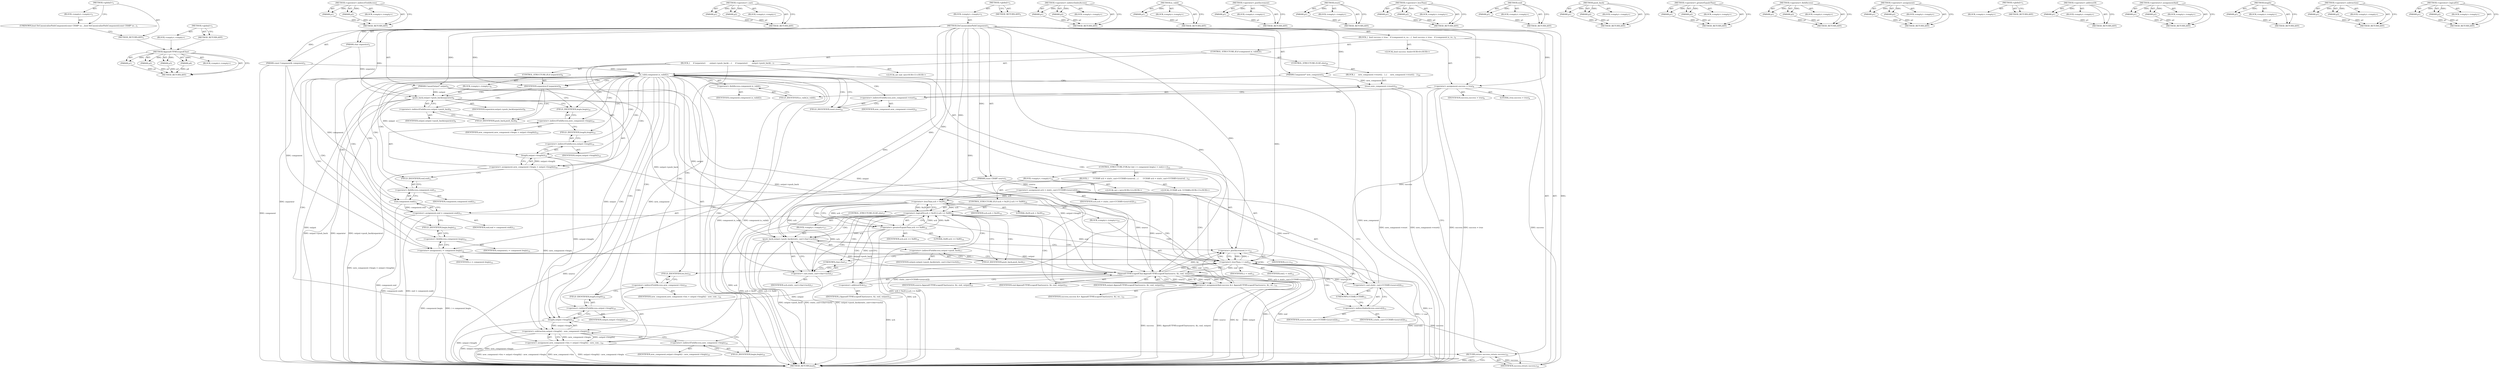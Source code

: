 digraph "&lt;global&gt;" {
vulnerable_213 [label=<(METHOD,AppendUTF8EscapedChar)>];
vulnerable_214 [label=<(PARAM,p1)>];
vulnerable_215 [label=<(PARAM,p2)>];
vulnerable_216 [label=<(PARAM,p3)>];
vulnerable_217 [label=<(PARAM,p4)>];
vulnerable_218 [label=<(BLOCK,&lt;empty&gt;,&lt;empty&gt;)>];
vulnerable_219 [label=<(METHOD_RETURN,ANY)>];
vulnerable_166 [label=<(METHOD,&lt;operator&gt;.indirectFieldAccess)>];
vulnerable_167 [label=<(PARAM,p1)>];
vulnerable_168 [label=<(PARAM,p2)>];
vulnerable_169 [label=<(BLOCK,&lt;empty&gt;,&lt;empty&gt;)>];
vulnerable_170 [label=<(METHOD_RETURN,ANY)>];
vulnerable_188 [label=<(METHOD,&lt;operator&gt;.cast)>];
vulnerable_189 [label=<(PARAM,p1)>];
vulnerable_190 [label=<(PARAM,p2)>];
vulnerable_191 [label=<(BLOCK,&lt;empty&gt;,&lt;empty&gt;)>];
vulnerable_192 [label=<(METHOD_RETURN,ANY)>];
vulnerable_6 [label=<(METHOD,&lt;global&gt;)<SUB>1</SUB>>];
vulnerable_7 [label=<(BLOCK,&lt;empty&gt;,&lt;empty&gt;)<SUB>1</SUB>>];
vulnerable_8 [label=<(METHOD,DoCanonicalizePathComponent)<SUB>1</SUB>>];
vulnerable_9 [label=<(PARAM,const CHAR* source)<SUB>1</SUB>>];
vulnerable_10 [label=<(PARAM,const Component&amp; component)<SUB>2</SUB>>];
vulnerable_11 [label=<(PARAM,char separator)<SUB>3</SUB>>];
vulnerable_12 [label=<(PARAM,CanonOutput* output)<SUB>4</SUB>>];
vulnerable_13 [label=<(PARAM,Component* new_component)<SUB>5</SUB>>];
vulnerable_14 [label=<(BLOCK,{
  bool success = true;
   if (component.is_va...,{
  bool success = true;
   if (component.is_va...)<SUB>5</SUB>>];
vulnerable_15 [label="<(LOCAL,bool success: bool)<SUB>6</SUB>>"];
vulnerable_16 [label=<(&lt;operator&gt;.assignment,success = true)<SUB>6</SUB>>];
vulnerable_17 [label=<(IDENTIFIER,success,success = true)<SUB>6</SUB>>];
vulnerable_18 [label=<(LITERAL,true,success = true)<SUB>6</SUB>>];
vulnerable_19 [label=<(CONTROL_STRUCTURE,IF,if (component.is_valid()))<SUB>7</SUB>>];
vulnerable_20 [label=<(is_valid,component.is_valid())<SUB>7</SUB>>];
vulnerable_21 [label=<(&lt;operator&gt;.fieldAccess,component.is_valid)<SUB>7</SUB>>];
vulnerable_22 [label=<(IDENTIFIER,component,component.is_valid())<SUB>7</SUB>>];
vulnerable_23 [label=<(FIELD_IDENTIFIER,is_valid,is_valid)<SUB>7</SUB>>];
vulnerable_24 [label=<(BLOCK,{
     if (separator)
       output-&gt;push_back(...,{
     if (separator)
       output-&gt;push_back(...)<SUB>7</SUB>>];
vulnerable_25 [label=<(CONTROL_STRUCTURE,IF,if (separator))<SUB>8</SUB>>];
vulnerable_26 [label=<(IDENTIFIER,separator,if (separator))<SUB>8</SUB>>];
vulnerable_27 [label=<(BLOCK,&lt;empty&gt;,&lt;empty&gt;)<SUB>9</SUB>>];
vulnerable_28 [label=<(push_back,output-&gt;push_back(separator))<SUB>9</SUB>>];
vulnerable_29 [label=<(&lt;operator&gt;.indirectFieldAccess,output-&gt;push_back)<SUB>9</SUB>>];
vulnerable_30 [label=<(IDENTIFIER,output,output-&gt;push_back(separator))<SUB>9</SUB>>];
vulnerable_31 [label=<(FIELD_IDENTIFIER,push_back,push_back)<SUB>9</SUB>>];
vulnerable_32 [label=<(IDENTIFIER,separator,output-&gt;push_back(separator))<SUB>9</SUB>>];
vulnerable_33 [label=<(&lt;operator&gt;.assignment,new_component-&gt;begin = output-&gt;length())<SUB>10</SUB>>];
vulnerable_34 [label=<(&lt;operator&gt;.indirectFieldAccess,new_component-&gt;begin)<SUB>10</SUB>>];
vulnerable_35 [label=<(IDENTIFIER,new_component,new_component-&gt;begin = output-&gt;length())<SUB>10</SUB>>];
vulnerable_36 [label=<(FIELD_IDENTIFIER,begin,begin)<SUB>10</SUB>>];
vulnerable_37 [label=<(length,output-&gt;length())<SUB>10</SUB>>];
vulnerable_38 [label=<(&lt;operator&gt;.indirectFieldAccess,output-&gt;length)<SUB>10</SUB>>];
vulnerable_39 [label=<(IDENTIFIER,output,output-&gt;length())<SUB>10</SUB>>];
vulnerable_40 [label=<(FIELD_IDENTIFIER,length,length)<SUB>10</SUB>>];
vulnerable_41 [label="<(LOCAL,int end: int)<SUB>11</SUB>>"];
vulnerable_42 [label=<(&lt;operator&gt;.assignment,end = component.end())<SUB>11</SUB>>];
vulnerable_43 [label=<(IDENTIFIER,end,end = component.end())<SUB>11</SUB>>];
vulnerable_44 [label=<(end,component.end())<SUB>11</SUB>>];
vulnerable_45 [label=<(&lt;operator&gt;.fieldAccess,component.end)<SUB>11</SUB>>];
vulnerable_46 [label=<(IDENTIFIER,component,component.end())<SUB>11</SUB>>];
vulnerable_47 [label=<(FIELD_IDENTIFIER,end,end)<SUB>11</SUB>>];
vulnerable_48 [label=<(CONTROL_STRUCTURE,FOR,for (int i = component.begin;i &lt; end;i++))<SUB>12</SUB>>];
vulnerable_49 [label=<(BLOCK,&lt;empty&gt;,&lt;empty&gt;)<SUB>12</SUB>>];
vulnerable_50 [label="<(LOCAL,int i: int)<SUB>12</SUB>>"];
vulnerable_51 [label=<(&lt;operator&gt;.assignment,i = component.begin)<SUB>12</SUB>>];
vulnerable_52 [label=<(IDENTIFIER,i,i = component.begin)<SUB>12</SUB>>];
vulnerable_53 [label=<(&lt;operator&gt;.fieldAccess,component.begin)<SUB>12</SUB>>];
vulnerable_54 [label=<(IDENTIFIER,component,i = component.begin)<SUB>12</SUB>>];
vulnerable_55 [label=<(FIELD_IDENTIFIER,begin,begin)<SUB>12</SUB>>];
vulnerable_56 [label=<(&lt;operator&gt;.lessThan,i &lt; end)<SUB>12</SUB>>];
vulnerable_57 [label=<(IDENTIFIER,i,i &lt; end)<SUB>12</SUB>>];
vulnerable_58 [label=<(IDENTIFIER,end,i &lt; end)<SUB>12</SUB>>];
vulnerable_59 [label=<(&lt;operator&gt;.postIncrement,i++)<SUB>12</SUB>>];
vulnerable_60 [label=<(IDENTIFIER,i,i++)<SUB>12</SUB>>];
vulnerable_61 [label=<(BLOCK,{
       UCHAR uch = static_cast&lt;UCHAR&gt;(source[...,{
       UCHAR uch = static_cast&lt;UCHAR&gt;(source[...)<SUB>12</SUB>>];
vulnerable_62 [label="<(LOCAL,UCHAR uch: UCHAR)<SUB>13</SUB>>"];
vulnerable_63 [label=<(&lt;operator&gt;.assignment,uch = static_cast&lt;UCHAR&gt;(source[i]))<SUB>13</SUB>>];
vulnerable_64 [label=<(IDENTIFIER,uch,uch = static_cast&lt;UCHAR&gt;(source[i]))<SUB>13</SUB>>];
vulnerable_65 [label=<(&lt;operator&gt;.cast,static_cast&lt;UCHAR&gt;(source[i]))<SUB>13</SUB>>];
vulnerable_66 [label=<(UNKNOWN,UCHAR,UCHAR)<SUB>13</SUB>>];
vulnerable_67 [label=<(&lt;operator&gt;.indirectIndexAccess,source[i])<SUB>13</SUB>>];
vulnerable_68 [label=<(IDENTIFIER,source,static_cast&lt;UCHAR&gt;(source[i]))<SUB>13</SUB>>];
vulnerable_69 [label=<(IDENTIFIER,i,static_cast&lt;UCHAR&gt;(source[i]))<SUB>13</SUB>>];
vulnerable_70 [label=<(CONTROL_STRUCTURE,IF,if (uch &lt; 0x20 || uch &gt;= 0x80))<SUB>14</SUB>>];
vulnerable_71 [label=<(&lt;operator&gt;.logicalOr,uch &lt; 0x20 || uch &gt;= 0x80)<SUB>14</SUB>>];
vulnerable_72 [label=<(&lt;operator&gt;.lessThan,uch &lt; 0x20)<SUB>14</SUB>>];
vulnerable_73 [label=<(IDENTIFIER,uch,uch &lt; 0x20)<SUB>14</SUB>>];
vulnerable_74 [label=<(LITERAL,0x20,uch &lt; 0x20)<SUB>14</SUB>>];
vulnerable_75 [label=<(&lt;operator&gt;.greaterEqualsThan,uch &gt;= 0x80)<SUB>14</SUB>>];
vulnerable_76 [label=<(IDENTIFIER,uch,uch &gt;= 0x80)<SUB>14</SUB>>];
vulnerable_77 [label=<(LITERAL,0x80,uch &gt;= 0x80)<SUB>14</SUB>>];
vulnerable_78 [label=<(BLOCK,&lt;empty&gt;,&lt;empty&gt;)<SUB>15</SUB>>];
vulnerable_79 [label=<(&lt;operators&gt;.assignmentAnd,success &amp;= AppendUTF8EscapedChar(source, &amp;i, en...)<SUB>15</SUB>>];
vulnerable_80 [label=<(IDENTIFIER,success,success &amp;= AppendUTF8EscapedChar(source, &amp;i, en...)<SUB>15</SUB>>];
vulnerable_81 [label=<(AppendUTF8EscapedChar,AppendUTF8EscapedChar(source, &amp;i, end, output))<SUB>15</SUB>>];
vulnerable_82 [label=<(IDENTIFIER,source,AppendUTF8EscapedChar(source, &amp;i, end, output))<SUB>15</SUB>>];
vulnerable_83 [label=<(&lt;operator&gt;.addressOf,&amp;i)<SUB>15</SUB>>];
vulnerable_84 [label=<(IDENTIFIER,i,AppendUTF8EscapedChar(source, &amp;i, end, output))<SUB>15</SUB>>];
vulnerable_85 [label=<(IDENTIFIER,end,AppendUTF8EscapedChar(source, &amp;i, end, output))<SUB>15</SUB>>];
vulnerable_86 [label=<(IDENTIFIER,output,AppendUTF8EscapedChar(source, &amp;i, end, output))<SUB>15</SUB>>];
vulnerable_87 [label=<(CONTROL_STRUCTURE,ELSE,else)<SUB>17</SUB>>];
vulnerable_88 [label=<(BLOCK,&lt;empty&gt;,&lt;empty&gt;)<SUB>17</SUB>>];
vulnerable_89 [label=<(push_back,output-&gt;push_back(static_cast&lt;char&gt;(uch)))<SUB>17</SUB>>];
vulnerable_90 [label=<(&lt;operator&gt;.indirectFieldAccess,output-&gt;push_back)<SUB>17</SUB>>];
vulnerable_91 [label=<(IDENTIFIER,output,output-&gt;push_back(static_cast&lt;char&gt;(uch)))<SUB>17</SUB>>];
vulnerable_92 [label=<(FIELD_IDENTIFIER,push_back,push_back)<SUB>17</SUB>>];
vulnerable_93 [label=<(&lt;operator&gt;.cast,static_cast&lt;char&gt;(uch))<SUB>17</SUB>>];
vulnerable_94 [label=<(UNKNOWN,char,char)<SUB>17</SUB>>];
vulnerable_95 [label=<(IDENTIFIER,uch,static_cast&lt;char&gt;(uch))<SUB>17</SUB>>];
vulnerable_96 [label=<(&lt;operator&gt;.assignment,new_component-&gt;len = output-&gt;length() - new_com...)<SUB>19</SUB>>];
vulnerable_97 [label=<(&lt;operator&gt;.indirectFieldAccess,new_component-&gt;len)<SUB>19</SUB>>];
vulnerable_98 [label=<(IDENTIFIER,new_component,new_component-&gt;len = output-&gt;length() - new_com...)<SUB>19</SUB>>];
vulnerable_99 [label=<(FIELD_IDENTIFIER,len,len)<SUB>19</SUB>>];
vulnerable_100 [label=<(&lt;operator&gt;.subtraction,output-&gt;length() - new_component-&gt;begin)<SUB>19</SUB>>];
vulnerable_101 [label=<(length,output-&gt;length())<SUB>19</SUB>>];
vulnerable_102 [label=<(&lt;operator&gt;.indirectFieldAccess,output-&gt;length)<SUB>19</SUB>>];
vulnerable_103 [label=<(IDENTIFIER,output,output-&gt;length())<SUB>19</SUB>>];
vulnerable_104 [label=<(FIELD_IDENTIFIER,length,length)<SUB>19</SUB>>];
vulnerable_105 [label=<(&lt;operator&gt;.indirectFieldAccess,new_component-&gt;begin)<SUB>19</SUB>>];
vulnerable_106 [label=<(IDENTIFIER,new_component,output-&gt;length() - new_component-&gt;begin)<SUB>19</SUB>>];
vulnerable_107 [label=<(FIELD_IDENTIFIER,begin,begin)<SUB>19</SUB>>];
vulnerable_108 [label=<(CONTROL_STRUCTURE,ELSE,else)<SUB>20</SUB>>];
vulnerable_109 [label=<(BLOCK,{
     new_component-&gt;reset();
   },{
     new_component-&gt;reset();
   })<SUB>20</SUB>>];
vulnerable_110 [label=<(reset,new_component-&gt;reset())<SUB>21</SUB>>];
vulnerable_111 [label=<(&lt;operator&gt;.indirectFieldAccess,new_component-&gt;reset)<SUB>21</SUB>>];
vulnerable_112 [label=<(IDENTIFIER,new_component,new_component-&gt;reset())<SUB>21</SUB>>];
vulnerable_113 [label=<(FIELD_IDENTIFIER,reset,reset)<SUB>21</SUB>>];
vulnerable_114 [label=<(RETURN,return success;,return success;)<SUB>23</SUB>>];
vulnerable_115 [label=<(IDENTIFIER,success,return success;)<SUB>23</SUB>>];
vulnerable_116 [label=<(METHOD_RETURN,bool)<SUB>1</SUB>>];
vulnerable_118 [label=<(METHOD_RETURN,ANY)<SUB>1</SUB>>];
vulnerable_193 [label=<(METHOD,&lt;operator&gt;.indirectIndexAccess)>];
vulnerable_194 [label=<(PARAM,p1)>];
vulnerable_195 [label=<(PARAM,p2)>];
vulnerable_196 [label=<(BLOCK,&lt;empty&gt;,&lt;empty&gt;)>];
vulnerable_197 [label=<(METHOD_RETURN,ANY)>];
vulnerable_152 [label=<(METHOD,is_valid)>];
vulnerable_153 [label=<(PARAM,p1)>];
vulnerable_154 [label=<(BLOCK,&lt;empty&gt;,&lt;empty&gt;)>];
vulnerable_155 [label=<(METHOD_RETURN,ANY)>];
vulnerable_184 [label=<(METHOD,&lt;operator&gt;.postIncrement)>];
vulnerable_185 [label=<(PARAM,p1)>];
vulnerable_186 [label=<(BLOCK,&lt;empty&gt;,&lt;empty&gt;)>];
vulnerable_187 [label=<(METHOD_RETURN,ANY)>];
vulnerable_229 [label=<(METHOD,reset)>];
vulnerable_230 [label=<(PARAM,p1)>];
vulnerable_231 [label=<(BLOCK,&lt;empty&gt;,&lt;empty&gt;)>];
vulnerable_232 [label=<(METHOD_RETURN,ANY)>];
vulnerable_179 [label=<(METHOD,&lt;operator&gt;.lessThan)>];
vulnerable_180 [label=<(PARAM,p1)>];
vulnerable_181 [label=<(PARAM,p2)>];
vulnerable_182 [label=<(BLOCK,&lt;empty&gt;,&lt;empty&gt;)>];
vulnerable_183 [label=<(METHOD_RETURN,ANY)>];
vulnerable_175 [label=<(METHOD,end)>];
vulnerable_176 [label=<(PARAM,p1)>];
vulnerable_177 [label=<(BLOCK,&lt;empty&gt;,&lt;empty&gt;)>];
vulnerable_178 [label=<(METHOD_RETURN,ANY)>];
vulnerable_161 [label=<(METHOD,push_back)>];
vulnerable_162 [label=<(PARAM,p1)>];
vulnerable_163 [label=<(PARAM,p2)>];
vulnerable_164 [label=<(BLOCK,&lt;empty&gt;,&lt;empty&gt;)>];
vulnerable_165 [label=<(METHOD_RETURN,ANY)>];
vulnerable_203 [label=<(METHOD,&lt;operator&gt;.greaterEqualsThan)>];
vulnerable_204 [label=<(PARAM,p1)>];
vulnerable_205 [label=<(PARAM,p2)>];
vulnerable_206 [label=<(BLOCK,&lt;empty&gt;,&lt;empty&gt;)>];
vulnerable_207 [label=<(METHOD_RETURN,ANY)>];
vulnerable_156 [label=<(METHOD,&lt;operator&gt;.fieldAccess)>];
vulnerable_157 [label=<(PARAM,p1)>];
vulnerable_158 [label=<(PARAM,p2)>];
vulnerable_159 [label=<(BLOCK,&lt;empty&gt;,&lt;empty&gt;)>];
vulnerable_160 [label=<(METHOD_RETURN,ANY)>];
vulnerable_147 [label=<(METHOD,&lt;operator&gt;.assignment)>];
vulnerable_148 [label=<(PARAM,p1)>];
vulnerable_149 [label=<(PARAM,p2)>];
vulnerable_150 [label=<(BLOCK,&lt;empty&gt;,&lt;empty&gt;)>];
vulnerable_151 [label=<(METHOD_RETURN,ANY)>];
vulnerable_141 [label=<(METHOD,&lt;global&gt;)<SUB>1</SUB>>];
vulnerable_142 [label=<(BLOCK,&lt;empty&gt;,&lt;empty&gt;)>];
vulnerable_143 [label=<(METHOD_RETURN,ANY)>];
vulnerable_220 [label=<(METHOD,&lt;operator&gt;.addressOf)>];
vulnerable_221 [label=<(PARAM,p1)>];
vulnerable_222 [label=<(BLOCK,&lt;empty&gt;,&lt;empty&gt;)>];
vulnerable_223 [label=<(METHOD_RETURN,ANY)>];
vulnerable_208 [label=<(METHOD,&lt;operators&gt;.assignmentAnd)>];
vulnerable_209 [label=<(PARAM,p1)>];
vulnerable_210 [label=<(PARAM,p2)>];
vulnerable_211 [label=<(BLOCK,&lt;empty&gt;,&lt;empty&gt;)>];
vulnerable_212 [label=<(METHOD_RETURN,ANY)>];
vulnerable_171 [label=<(METHOD,length)>];
vulnerable_172 [label=<(PARAM,p1)>];
vulnerable_173 [label=<(BLOCK,&lt;empty&gt;,&lt;empty&gt;)>];
vulnerable_174 [label=<(METHOD_RETURN,ANY)>];
vulnerable_224 [label=<(METHOD,&lt;operator&gt;.subtraction)>];
vulnerable_225 [label=<(PARAM,p1)>];
vulnerable_226 [label=<(PARAM,p2)>];
vulnerable_227 [label=<(BLOCK,&lt;empty&gt;,&lt;empty&gt;)>];
vulnerable_228 [label=<(METHOD_RETURN,ANY)>];
vulnerable_198 [label=<(METHOD,&lt;operator&gt;.logicalOr)>];
vulnerable_199 [label=<(PARAM,p1)>];
vulnerable_200 [label=<(PARAM,p2)>];
vulnerable_201 [label=<(BLOCK,&lt;empty&gt;,&lt;empty&gt;)>];
vulnerable_202 [label=<(METHOD_RETURN,ANY)>];
fixed_6 [label=<(METHOD,&lt;global&gt;)<SUB>1</SUB>>];
fixed_7 [label=<(BLOCK,&lt;empty&gt;,&lt;empty&gt;)<SUB>1</SUB>>];
fixed_8 [label=<(UNKNOWN,bool DoCanonicalizePathComponent(const CHAR* so...,bool DoCanonicalizePathComponent(const CHAR* so...)<SUB>1</SUB>>];
fixed_9 [label=<(METHOD_RETURN,ANY)<SUB>1</SUB>>];
fixed_14 [label=<(METHOD,&lt;global&gt;)<SUB>1</SUB>>];
fixed_15 [label=<(BLOCK,&lt;empty&gt;,&lt;empty&gt;)>];
fixed_16 [label=<(METHOD_RETURN,ANY)>];
vulnerable_213 -> vulnerable_214  [key=0, label="AST: "];
vulnerable_213 -> vulnerable_214  [key=1, label="DDG: "];
vulnerable_213 -> vulnerable_218  [key=0, label="AST: "];
vulnerable_213 -> vulnerable_215  [key=0, label="AST: "];
vulnerable_213 -> vulnerable_215  [key=1, label="DDG: "];
vulnerable_213 -> vulnerable_219  [key=0, label="AST: "];
vulnerable_213 -> vulnerable_219  [key=1, label="CFG: "];
vulnerable_213 -> vulnerable_216  [key=0, label="AST: "];
vulnerable_213 -> vulnerable_216  [key=1, label="DDG: "];
vulnerable_213 -> vulnerable_217  [key=0, label="AST: "];
vulnerable_213 -> vulnerable_217  [key=1, label="DDG: "];
vulnerable_214 -> vulnerable_219  [key=0, label="DDG: p1"];
vulnerable_215 -> vulnerable_219  [key=0, label="DDG: p2"];
vulnerable_216 -> vulnerable_219  [key=0, label="DDG: p3"];
vulnerable_217 -> vulnerable_219  [key=0, label="DDG: p4"];
vulnerable_166 -> vulnerable_167  [key=0, label="AST: "];
vulnerable_166 -> vulnerable_167  [key=1, label="DDG: "];
vulnerable_166 -> vulnerable_169  [key=0, label="AST: "];
vulnerable_166 -> vulnerable_168  [key=0, label="AST: "];
vulnerable_166 -> vulnerable_168  [key=1, label="DDG: "];
vulnerable_166 -> vulnerable_170  [key=0, label="AST: "];
vulnerable_166 -> vulnerable_170  [key=1, label="CFG: "];
vulnerable_167 -> vulnerable_170  [key=0, label="DDG: p1"];
vulnerable_168 -> vulnerable_170  [key=0, label="DDG: p2"];
vulnerable_188 -> vulnerable_189  [key=0, label="AST: "];
vulnerable_188 -> vulnerable_189  [key=1, label="DDG: "];
vulnerable_188 -> vulnerable_191  [key=0, label="AST: "];
vulnerable_188 -> vulnerable_190  [key=0, label="AST: "];
vulnerable_188 -> vulnerable_190  [key=1, label="DDG: "];
vulnerable_188 -> vulnerable_192  [key=0, label="AST: "];
vulnerable_188 -> vulnerable_192  [key=1, label="CFG: "];
vulnerable_189 -> vulnerable_192  [key=0, label="DDG: p1"];
vulnerable_190 -> vulnerable_192  [key=0, label="DDG: p2"];
vulnerable_6 -> vulnerable_7  [key=0, label="AST: "];
vulnerable_6 -> vulnerable_118  [key=0, label="AST: "];
vulnerable_6 -> vulnerable_118  [key=1, label="CFG: "];
vulnerable_7 -> vulnerable_8  [key=0, label="AST: "];
vulnerable_8 -> vulnerable_9  [key=0, label="AST: "];
vulnerable_8 -> vulnerable_9  [key=1, label="DDG: "];
vulnerable_8 -> vulnerable_10  [key=0, label="AST: "];
vulnerable_8 -> vulnerable_10  [key=1, label="DDG: "];
vulnerable_8 -> vulnerable_11  [key=0, label="AST: "];
vulnerable_8 -> vulnerable_11  [key=1, label="DDG: "];
vulnerable_8 -> vulnerable_12  [key=0, label="AST: "];
vulnerable_8 -> vulnerable_12  [key=1, label="DDG: "];
vulnerable_8 -> vulnerable_13  [key=0, label="AST: "];
vulnerable_8 -> vulnerable_13  [key=1, label="DDG: "];
vulnerable_8 -> vulnerable_14  [key=0, label="AST: "];
vulnerable_8 -> vulnerable_116  [key=0, label="AST: "];
vulnerable_8 -> vulnerable_16  [key=0, label="CFG: "];
vulnerable_8 -> vulnerable_16  [key=1, label="DDG: "];
vulnerable_8 -> vulnerable_115  [key=0, label="DDG: "];
vulnerable_8 -> vulnerable_26  [key=0, label="DDG: "];
vulnerable_8 -> vulnerable_56  [key=0, label="DDG: "];
vulnerable_8 -> vulnerable_59  [key=0, label="DDG: "];
vulnerable_8 -> vulnerable_28  [key=0, label="DDG: "];
vulnerable_8 -> vulnerable_72  [key=0, label="DDG: "];
vulnerable_8 -> vulnerable_75  [key=0, label="DDG: "];
vulnerable_8 -> vulnerable_79  [key=0, label="DDG: "];
vulnerable_8 -> vulnerable_81  [key=0, label="DDG: "];
vulnerable_8 -> vulnerable_89  [key=0, label="DDG: "];
vulnerable_8 -> vulnerable_93  [key=0, label="DDG: "];
vulnerable_9 -> vulnerable_116  [key=0, label="DDG: source"];
vulnerable_9 -> vulnerable_63  [key=0, label="DDG: source"];
vulnerable_9 -> vulnerable_65  [key=0, label="DDG: source"];
vulnerable_9 -> vulnerable_81  [key=0, label="DDG: source"];
vulnerable_10 -> vulnerable_116  [key=0, label="DDG: component"];
vulnerable_10 -> vulnerable_20  [key=0, label="DDG: component"];
vulnerable_10 -> vulnerable_44  [key=0, label="DDG: component"];
vulnerable_10 -> vulnerable_51  [key=0, label="DDG: component"];
vulnerable_11 -> vulnerable_116  [key=0, label="DDG: separator"];
vulnerable_11 -> vulnerable_28  [key=0, label="DDG: separator"];
vulnerable_12 -> vulnerable_116  [key=0, label="DDG: output"];
vulnerable_12 -> vulnerable_37  [key=0, label="DDG: output"];
vulnerable_12 -> vulnerable_28  [key=0, label="DDG: output"];
vulnerable_12 -> vulnerable_101  [key=0, label="DDG: output"];
vulnerable_12 -> vulnerable_81  [key=0, label="DDG: output"];
vulnerable_12 -> vulnerable_89  [key=0, label="DDG: output"];
vulnerable_13 -> vulnerable_116  [key=0, label="DDG: new_component"];
vulnerable_13 -> vulnerable_100  [key=0, label="DDG: new_component"];
vulnerable_13 -> vulnerable_110  [key=0, label="DDG: new_component"];
vulnerable_14 -> vulnerable_15  [key=0, label="AST: "];
vulnerable_14 -> vulnerable_16  [key=0, label="AST: "];
vulnerable_14 -> vulnerable_19  [key=0, label="AST: "];
vulnerable_14 -> vulnerable_114  [key=0, label="AST: "];
vulnerable_16 -> vulnerable_17  [key=0, label="AST: "];
vulnerable_16 -> vulnerable_18  [key=0, label="AST: "];
vulnerable_16 -> vulnerable_23  [key=0, label="CFG: "];
vulnerable_16 -> vulnerable_116  [key=0, label="DDG: success"];
vulnerable_16 -> vulnerable_116  [key=1, label="DDG: success = true"];
vulnerable_16 -> vulnerable_115  [key=0, label="DDG: success"];
vulnerable_16 -> vulnerable_79  [key=0, label="DDG: success"];
vulnerable_19 -> vulnerable_20  [key=0, label="AST: "];
vulnerable_19 -> vulnerable_24  [key=0, label="AST: "];
vulnerable_19 -> vulnerable_108  [key=0, label="AST: "];
vulnerable_20 -> vulnerable_21  [key=0, label="AST: "];
vulnerable_20 -> vulnerable_26  [key=0, label="CFG: "];
vulnerable_20 -> vulnerable_26  [key=1, label="CDG: "];
vulnerable_20 -> vulnerable_113  [key=0, label="CFG: "];
vulnerable_20 -> vulnerable_113  [key=1, label="CDG: "];
vulnerable_20 -> vulnerable_116  [key=0, label="DDG: component.is_valid"];
vulnerable_20 -> vulnerable_116  [key=1, label="DDG: component.is_valid()"];
vulnerable_20 -> vulnerable_107  [key=0, label="CDG: "];
vulnerable_20 -> vulnerable_47  [key=0, label="CDG: "];
vulnerable_20 -> vulnerable_34  [key=0, label="CDG: "];
vulnerable_20 -> vulnerable_96  [key=0, label="CDG: "];
vulnerable_20 -> vulnerable_42  [key=0, label="CDG: "];
vulnerable_20 -> vulnerable_51  [key=0, label="CDG: "];
vulnerable_20 -> vulnerable_37  [key=0, label="CDG: "];
vulnerable_20 -> vulnerable_99  [key=0, label="CDG: "];
vulnerable_20 -> vulnerable_102  [key=0, label="CDG: "];
vulnerable_20 -> vulnerable_38  [key=0, label="CDG: "];
vulnerable_20 -> vulnerable_56  [key=0, label="CDG: "];
vulnerable_20 -> vulnerable_104  [key=0, label="CDG: "];
vulnerable_20 -> vulnerable_45  [key=0, label="CDG: "];
vulnerable_20 -> vulnerable_40  [key=0, label="CDG: "];
vulnerable_20 -> vulnerable_97  [key=0, label="CDG: "];
vulnerable_20 -> vulnerable_44  [key=0, label="CDG: "];
vulnerable_20 -> vulnerable_101  [key=0, label="CDG: "];
vulnerable_20 -> vulnerable_33  [key=0, label="CDG: "];
vulnerable_20 -> vulnerable_36  [key=0, label="CDG: "];
vulnerable_20 -> vulnerable_105  [key=0, label="CDG: "];
vulnerable_20 -> vulnerable_100  [key=0, label="CDG: "];
vulnerable_20 -> vulnerable_53  [key=0, label="CDG: "];
vulnerable_20 -> vulnerable_110  [key=0, label="CDG: "];
vulnerable_20 -> vulnerable_55  [key=0, label="CDG: "];
vulnerable_20 -> vulnerable_111  [key=0, label="CDG: "];
vulnerable_21 -> vulnerable_22  [key=0, label="AST: "];
vulnerable_21 -> vulnerable_23  [key=0, label="AST: "];
vulnerable_21 -> vulnerable_20  [key=0, label="CFG: "];
vulnerable_23 -> vulnerable_21  [key=0, label="CFG: "];
vulnerable_24 -> vulnerable_25  [key=0, label="AST: "];
vulnerable_24 -> vulnerable_33  [key=0, label="AST: "];
vulnerable_24 -> vulnerable_41  [key=0, label="AST: "];
vulnerable_24 -> vulnerable_42  [key=0, label="AST: "];
vulnerable_24 -> vulnerable_48  [key=0, label="AST: "];
vulnerable_24 -> vulnerable_96  [key=0, label="AST: "];
vulnerable_25 -> vulnerable_26  [key=0, label="AST: "];
vulnerable_25 -> vulnerable_27  [key=0, label="AST: "];
vulnerable_26 -> vulnerable_31  [key=0, label="CFG: "];
vulnerable_26 -> vulnerable_31  [key=1, label="CDG: "];
vulnerable_26 -> vulnerable_36  [key=0, label="CFG: "];
vulnerable_26 -> vulnerable_28  [key=0, label="CDG: "];
vulnerable_26 -> vulnerable_29  [key=0, label="CDG: "];
vulnerable_27 -> vulnerable_28  [key=0, label="AST: "];
vulnerable_28 -> vulnerable_29  [key=0, label="AST: "];
vulnerable_28 -> vulnerable_32  [key=0, label="AST: "];
vulnerable_28 -> vulnerable_36  [key=0, label="CFG: "];
vulnerable_28 -> vulnerable_116  [key=0, label="DDG: output-&gt;push_back"];
vulnerable_28 -> vulnerable_116  [key=1, label="DDG: separator"];
vulnerable_28 -> vulnerable_116  [key=2, label="DDG: output-&gt;push_back(separator)"];
vulnerable_28 -> vulnerable_81  [key=0, label="DDG: output-&gt;push_back"];
vulnerable_28 -> vulnerable_89  [key=0, label="DDG: output-&gt;push_back"];
vulnerable_29 -> vulnerable_30  [key=0, label="AST: "];
vulnerable_29 -> vulnerable_31  [key=0, label="AST: "];
vulnerable_29 -> vulnerable_28  [key=0, label="CFG: "];
vulnerable_31 -> vulnerable_29  [key=0, label="CFG: "];
vulnerable_33 -> vulnerable_34  [key=0, label="AST: "];
vulnerable_33 -> vulnerable_37  [key=0, label="AST: "];
vulnerable_33 -> vulnerable_47  [key=0, label="CFG: "];
vulnerable_33 -> vulnerable_116  [key=0, label="DDG: new_component-&gt;begin = output-&gt;length()"];
vulnerable_33 -> vulnerable_100  [key=0, label="DDG: new_component-&gt;begin"];
vulnerable_34 -> vulnerable_35  [key=0, label="AST: "];
vulnerable_34 -> vulnerable_36  [key=0, label="AST: "];
vulnerable_34 -> vulnerable_40  [key=0, label="CFG: "];
vulnerable_36 -> vulnerable_34  [key=0, label="CFG: "];
vulnerable_37 -> vulnerable_38  [key=0, label="AST: "];
vulnerable_37 -> vulnerable_33  [key=0, label="CFG: "];
vulnerable_37 -> vulnerable_33  [key=1, label="DDG: output-&gt;length"];
vulnerable_37 -> vulnerable_101  [key=0, label="DDG: output-&gt;length"];
vulnerable_37 -> vulnerable_81  [key=0, label="DDG: output-&gt;length"];
vulnerable_38 -> vulnerable_39  [key=0, label="AST: "];
vulnerable_38 -> vulnerable_40  [key=0, label="AST: "];
vulnerable_38 -> vulnerable_37  [key=0, label="CFG: "];
vulnerable_40 -> vulnerable_38  [key=0, label="CFG: "];
vulnerable_42 -> vulnerable_43  [key=0, label="AST: "];
vulnerable_42 -> vulnerable_44  [key=0, label="AST: "];
vulnerable_42 -> vulnerable_55  [key=0, label="CFG: "];
vulnerable_42 -> vulnerable_116  [key=0, label="DDG: component.end()"];
vulnerable_42 -> vulnerable_116  [key=1, label="DDG: end = component.end()"];
vulnerable_42 -> vulnerable_56  [key=0, label="DDG: end"];
vulnerable_44 -> vulnerable_45  [key=0, label="AST: "];
vulnerable_44 -> vulnerable_42  [key=0, label="CFG: "];
vulnerable_44 -> vulnerable_42  [key=1, label="DDG: component.end"];
vulnerable_44 -> vulnerable_116  [key=0, label="DDG: component.end"];
vulnerable_45 -> vulnerable_46  [key=0, label="AST: "];
vulnerable_45 -> vulnerable_47  [key=0, label="AST: "];
vulnerable_45 -> vulnerable_44  [key=0, label="CFG: "];
vulnerable_47 -> vulnerable_45  [key=0, label="CFG: "];
vulnerable_48 -> vulnerable_49  [key=0, label="AST: "];
vulnerable_48 -> vulnerable_56  [key=0, label="AST: "];
vulnerable_48 -> vulnerable_59  [key=0, label="AST: "];
vulnerable_48 -> vulnerable_61  [key=0, label="AST: "];
vulnerable_49 -> vulnerable_50  [key=0, label="AST: "];
vulnerable_49 -> vulnerable_51  [key=0, label="AST: "];
vulnerable_51 -> vulnerable_52  [key=0, label="AST: "];
vulnerable_51 -> vulnerable_53  [key=0, label="AST: "];
vulnerable_51 -> vulnerable_56  [key=0, label="CFG: "];
vulnerable_51 -> vulnerable_56  [key=1, label="DDG: i"];
vulnerable_51 -> vulnerable_116  [key=0, label="DDG: component.begin"];
vulnerable_51 -> vulnerable_116  [key=1, label="DDG: i = component.begin"];
vulnerable_53 -> vulnerable_54  [key=0, label="AST: "];
vulnerable_53 -> vulnerable_55  [key=0, label="AST: "];
vulnerable_53 -> vulnerable_51  [key=0, label="CFG: "];
vulnerable_55 -> vulnerable_53  [key=0, label="CFG: "];
vulnerable_56 -> vulnerable_57  [key=0, label="AST: "];
vulnerable_56 -> vulnerable_58  [key=0, label="AST: "];
vulnerable_56 -> vulnerable_66  [key=0, label="CFG: "];
vulnerable_56 -> vulnerable_66  [key=1, label="CDG: "];
vulnerable_56 -> vulnerable_99  [key=0, label="CFG: "];
vulnerable_56 -> vulnerable_116  [key=0, label="DDG: i"];
vulnerable_56 -> vulnerable_116  [key=1, label="DDG: end"];
vulnerable_56 -> vulnerable_116  [key=2, label="DDG: i &lt; end"];
vulnerable_56 -> vulnerable_59  [key=0, label="DDG: i"];
vulnerable_56 -> vulnerable_59  [key=1, label="CDG: "];
vulnerable_56 -> vulnerable_81  [key=0, label="DDG: i"];
vulnerable_56 -> vulnerable_81  [key=1, label="DDG: end"];
vulnerable_56 -> vulnerable_72  [key=0, label="CDG: "];
vulnerable_56 -> vulnerable_56  [key=0, label="CDG: "];
vulnerable_56 -> vulnerable_67  [key=0, label="CDG: "];
vulnerable_56 -> vulnerable_65  [key=0, label="CDG: "];
vulnerable_56 -> vulnerable_71  [key=0, label="CDG: "];
vulnerable_56 -> vulnerable_63  [key=0, label="CDG: "];
vulnerable_59 -> vulnerable_60  [key=0, label="AST: "];
vulnerable_59 -> vulnerable_56  [key=0, label="CFG: "];
vulnerable_59 -> vulnerable_56  [key=1, label="DDG: i"];
vulnerable_59 -> vulnerable_116  [key=0, label="DDG: i++"];
vulnerable_61 -> vulnerable_62  [key=0, label="AST: "];
vulnerable_61 -> vulnerable_63  [key=0, label="AST: "];
vulnerable_61 -> vulnerable_70  [key=0, label="AST: "];
vulnerable_63 -> vulnerable_64  [key=0, label="AST: "];
vulnerable_63 -> vulnerable_65  [key=0, label="AST: "];
vulnerable_63 -> vulnerable_72  [key=0, label="CFG: "];
vulnerable_63 -> vulnerable_72  [key=1, label="DDG: uch"];
vulnerable_63 -> vulnerable_116  [key=0, label="DDG: static_cast&lt;UCHAR&gt;(source[i])"];
vulnerable_63 -> vulnerable_116  [key=1, label="DDG: uch = static_cast&lt;UCHAR&gt;(source[i])"];
vulnerable_65 -> vulnerable_66  [key=0, label="AST: "];
vulnerable_65 -> vulnerable_67  [key=0, label="AST: "];
vulnerable_65 -> vulnerable_63  [key=0, label="CFG: "];
vulnerable_65 -> vulnerable_116  [key=0, label="DDG: source[i]"];
vulnerable_66 -> vulnerable_67  [key=0, label="CFG: "];
vulnerable_67 -> vulnerable_68  [key=0, label="AST: "];
vulnerable_67 -> vulnerable_69  [key=0, label="AST: "];
vulnerable_67 -> vulnerable_65  [key=0, label="CFG: "];
vulnerable_70 -> vulnerable_71  [key=0, label="AST: "];
vulnerable_70 -> vulnerable_78  [key=0, label="AST: "];
vulnerable_70 -> vulnerable_87  [key=0, label="AST: "];
vulnerable_71 -> vulnerable_72  [key=0, label="AST: "];
vulnerable_71 -> vulnerable_75  [key=0, label="AST: "];
vulnerable_71 -> vulnerable_83  [key=0, label="CFG: "];
vulnerable_71 -> vulnerable_83  [key=1, label="CDG: "];
vulnerable_71 -> vulnerable_92  [key=0, label="CFG: "];
vulnerable_71 -> vulnerable_92  [key=1, label="CDG: "];
vulnerable_71 -> vulnerable_116  [key=0, label="DDG: uch &lt; 0x20"];
vulnerable_71 -> vulnerable_116  [key=1, label="DDG: uch &gt;= 0x80"];
vulnerable_71 -> vulnerable_116  [key=2, label="DDG: uch &lt; 0x20 || uch &gt;= 0x80"];
vulnerable_71 -> vulnerable_94  [key=0, label="CDG: "];
vulnerable_71 -> vulnerable_89  [key=0, label="CDG: "];
vulnerable_71 -> vulnerable_81  [key=0, label="CDG: "];
vulnerable_71 -> vulnerable_93  [key=0, label="CDG: "];
vulnerable_71 -> vulnerable_90  [key=0, label="CDG: "];
vulnerable_71 -> vulnerable_79  [key=0, label="CDG: "];
vulnerable_72 -> vulnerable_73  [key=0, label="AST: "];
vulnerable_72 -> vulnerable_74  [key=0, label="AST: "];
vulnerable_72 -> vulnerable_71  [key=0, label="CFG: "];
vulnerable_72 -> vulnerable_71  [key=1, label="DDG: uch"];
vulnerable_72 -> vulnerable_71  [key=2, label="DDG: 0x20"];
vulnerable_72 -> vulnerable_75  [key=0, label="CFG: "];
vulnerable_72 -> vulnerable_75  [key=1, label="DDG: uch"];
vulnerable_72 -> vulnerable_75  [key=2, label="CDG: "];
vulnerable_72 -> vulnerable_116  [key=0, label="DDG: uch"];
vulnerable_72 -> vulnerable_89  [key=0, label="DDG: uch"];
vulnerable_72 -> vulnerable_93  [key=0, label="DDG: uch"];
vulnerable_75 -> vulnerable_76  [key=0, label="AST: "];
vulnerable_75 -> vulnerable_77  [key=0, label="AST: "];
vulnerable_75 -> vulnerable_71  [key=0, label="CFG: "];
vulnerable_75 -> vulnerable_71  [key=1, label="DDG: uch"];
vulnerable_75 -> vulnerable_71  [key=2, label="DDG: 0x80"];
vulnerable_75 -> vulnerable_116  [key=0, label="DDG: uch"];
vulnerable_75 -> vulnerable_89  [key=0, label="DDG: uch"];
vulnerable_75 -> vulnerable_93  [key=0, label="DDG: uch"];
vulnerable_78 -> vulnerable_79  [key=0, label="AST: "];
vulnerable_79 -> vulnerable_80  [key=0, label="AST: "];
vulnerable_79 -> vulnerable_81  [key=0, label="AST: "];
vulnerable_79 -> vulnerable_59  [key=0, label="CFG: "];
vulnerable_79 -> vulnerable_116  [key=0, label="DDG: success"];
vulnerable_79 -> vulnerable_116  [key=1, label="DDG: AppendUTF8EscapedChar(source, &amp;i, end, output)"];
vulnerable_79 -> vulnerable_115  [key=0, label="DDG: success"];
vulnerable_81 -> vulnerable_82  [key=0, label="AST: "];
vulnerable_81 -> vulnerable_83  [key=0, label="AST: "];
vulnerable_81 -> vulnerable_85  [key=0, label="AST: "];
vulnerable_81 -> vulnerable_86  [key=0, label="AST: "];
vulnerable_81 -> vulnerable_79  [key=0, label="CFG: "];
vulnerable_81 -> vulnerable_79  [key=1, label="DDG: source"];
vulnerable_81 -> vulnerable_79  [key=2, label="DDG: &amp;i"];
vulnerable_81 -> vulnerable_79  [key=3, label="DDG: end"];
vulnerable_81 -> vulnerable_79  [key=4, label="DDG: output"];
vulnerable_81 -> vulnerable_116  [key=0, label="DDG: source"];
vulnerable_81 -> vulnerable_116  [key=1, label="DDG: &amp;i"];
vulnerable_81 -> vulnerable_116  [key=2, label="DDG: output"];
vulnerable_81 -> vulnerable_56  [key=0, label="DDG: &amp;i"];
vulnerable_81 -> vulnerable_56  [key=1, label="DDG: end"];
vulnerable_81 -> vulnerable_59  [key=0, label="DDG: &amp;i"];
vulnerable_81 -> vulnerable_63  [key=0, label="DDG: source"];
vulnerable_81 -> vulnerable_101  [key=0, label="DDG: output"];
vulnerable_81 -> vulnerable_65  [key=0, label="DDG: source"];
vulnerable_81 -> vulnerable_89  [key=0, label="DDG: output"];
vulnerable_83 -> vulnerable_84  [key=0, label="AST: "];
vulnerable_83 -> vulnerable_81  [key=0, label="CFG: "];
vulnerable_87 -> vulnerable_88  [key=0, label="AST: "];
vulnerable_88 -> vulnerable_89  [key=0, label="AST: "];
vulnerable_89 -> vulnerable_90  [key=0, label="AST: "];
vulnerable_89 -> vulnerable_93  [key=0, label="AST: "];
vulnerable_89 -> vulnerable_59  [key=0, label="CFG: "];
vulnerable_89 -> vulnerable_116  [key=0, label="DDG: output-&gt;push_back"];
vulnerable_89 -> vulnerable_116  [key=1, label="DDG: static_cast&lt;char&gt;(uch)"];
vulnerable_89 -> vulnerable_116  [key=2, label="DDG: output-&gt;push_back(static_cast&lt;char&gt;(uch))"];
vulnerable_89 -> vulnerable_81  [key=0, label="DDG: output-&gt;push_back"];
vulnerable_90 -> vulnerable_91  [key=0, label="AST: "];
vulnerable_90 -> vulnerable_92  [key=0, label="AST: "];
vulnerable_90 -> vulnerable_94  [key=0, label="CFG: "];
vulnerable_92 -> vulnerable_90  [key=0, label="CFG: "];
vulnerable_93 -> vulnerable_94  [key=0, label="AST: "];
vulnerable_93 -> vulnerable_95  [key=0, label="AST: "];
vulnerable_93 -> vulnerable_89  [key=0, label="CFG: "];
vulnerable_93 -> vulnerable_116  [key=0, label="DDG: uch"];
vulnerable_94 -> vulnerable_93  [key=0, label="CFG: "];
vulnerable_96 -> vulnerable_97  [key=0, label="AST: "];
vulnerable_96 -> vulnerable_100  [key=0, label="AST: "];
vulnerable_96 -> vulnerable_114  [key=0, label="CFG: "];
vulnerable_96 -> vulnerable_116  [key=0, label="DDG: new_component-&gt;len"];
vulnerable_96 -> vulnerable_116  [key=1, label="DDG: output-&gt;length() - new_component-&gt;begin"];
vulnerable_96 -> vulnerable_116  [key=2, label="DDG: new_component-&gt;len = output-&gt;length() - new_component-&gt;begin"];
vulnerable_97 -> vulnerable_98  [key=0, label="AST: "];
vulnerable_97 -> vulnerable_99  [key=0, label="AST: "];
vulnerable_97 -> vulnerable_104  [key=0, label="CFG: "];
vulnerable_99 -> vulnerable_97  [key=0, label="CFG: "];
vulnerable_100 -> vulnerable_101  [key=0, label="AST: "];
vulnerable_100 -> vulnerable_105  [key=0, label="AST: "];
vulnerable_100 -> vulnerable_96  [key=0, label="CFG: "];
vulnerable_100 -> vulnerable_96  [key=1, label="DDG: output-&gt;length()"];
vulnerable_100 -> vulnerable_96  [key=2, label="DDG: new_component-&gt;begin"];
vulnerable_100 -> vulnerable_116  [key=0, label="DDG: output-&gt;length()"];
vulnerable_100 -> vulnerable_116  [key=1, label="DDG: new_component-&gt;begin"];
vulnerable_101 -> vulnerable_102  [key=0, label="AST: "];
vulnerable_101 -> vulnerable_107  [key=0, label="CFG: "];
vulnerable_101 -> vulnerable_116  [key=0, label="DDG: output-&gt;length"];
vulnerable_101 -> vulnerable_100  [key=0, label="DDG: output-&gt;length"];
vulnerable_102 -> vulnerable_103  [key=0, label="AST: "];
vulnerable_102 -> vulnerable_104  [key=0, label="AST: "];
vulnerable_102 -> vulnerable_101  [key=0, label="CFG: "];
vulnerable_104 -> vulnerable_102  [key=0, label="CFG: "];
vulnerable_105 -> vulnerable_106  [key=0, label="AST: "];
vulnerable_105 -> vulnerable_107  [key=0, label="AST: "];
vulnerable_105 -> vulnerable_100  [key=0, label="CFG: "];
vulnerable_107 -> vulnerable_105  [key=0, label="CFG: "];
vulnerable_108 -> vulnerable_109  [key=0, label="AST: "];
vulnerable_109 -> vulnerable_110  [key=0, label="AST: "];
vulnerable_110 -> vulnerable_111  [key=0, label="AST: "];
vulnerable_110 -> vulnerable_114  [key=0, label="CFG: "];
vulnerable_110 -> vulnerable_116  [key=0, label="DDG: new_component-&gt;reset"];
vulnerable_110 -> vulnerable_116  [key=1, label="DDG: new_component-&gt;reset()"];
vulnerable_111 -> vulnerable_112  [key=0, label="AST: "];
vulnerable_111 -> vulnerable_113  [key=0, label="AST: "];
vulnerable_111 -> vulnerable_110  [key=0, label="CFG: "];
vulnerable_113 -> vulnerable_111  [key=0, label="CFG: "];
vulnerable_114 -> vulnerable_115  [key=0, label="AST: "];
vulnerable_114 -> vulnerable_116  [key=0, label="CFG: "];
vulnerable_114 -> vulnerable_116  [key=1, label="DDG: &lt;RET&gt;"];
vulnerable_115 -> vulnerable_114  [key=0, label="DDG: success"];
vulnerable_193 -> vulnerable_194  [key=0, label="AST: "];
vulnerable_193 -> vulnerable_194  [key=1, label="DDG: "];
vulnerable_193 -> vulnerable_196  [key=0, label="AST: "];
vulnerable_193 -> vulnerable_195  [key=0, label="AST: "];
vulnerable_193 -> vulnerable_195  [key=1, label="DDG: "];
vulnerable_193 -> vulnerable_197  [key=0, label="AST: "];
vulnerable_193 -> vulnerable_197  [key=1, label="CFG: "];
vulnerable_194 -> vulnerable_197  [key=0, label="DDG: p1"];
vulnerable_195 -> vulnerable_197  [key=0, label="DDG: p2"];
vulnerable_152 -> vulnerable_153  [key=0, label="AST: "];
vulnerable_152 -> vulnerable_153  [key=1, label="DDG: "];
vulnerable_152 -> vulnerable_154  [key=0, label="AST: "];
vulnerable_152 -> vulnerable_155  [key=0, label="AST: "];
vulnerable_152 -> vulnerable_155  [key=1, label="CFG: "];
vulnerable_153 -> vulnerable_155  [key=0, label="DDG: p1"];
vulnerable_184 -> vulnerable_185  [key=0, label="AST: "];
vulnerable_184 -> vulnerable_185  [key=1, label="DDG: "];
vulnerable_184 -> vulnerable_186  [key=0, label="AST: "];
vulnerable_184 -> vulnerable_187  [key=0, label="AST: "];
vulnerable_184 -> vulnerable_187  [key=1, label="CFG: "];
vulnerable_185 -> vulnerable_187  [key=0, label="DDG: p1"];
vulnerable_229 -> vulnerable_230  [key=0, label="AST: "];
vulnerable_229 -> vulnerable_230  [key=1, label="DDG: "];
vulnerable_229 -> vulnerable_231  [key=0, label="AST: "];
vulnerable_229 -> vulnerable_232  [key=0, label="AST: "];
vulnerable_229 -> vulnerable_232  [key=1, label="CFG: "];
vulnerable_230 -> vulnerable_232  [key=0, label="DDG: p1"];
vulnerable_179 -> vulnerable_180  [key=0, label="AST: "];
vulnerable_179 -> vulnerable_180  [key=1, label="DDG: "];
vulnerable_179 -> vulnerable_182  [key=0, label="AST: "];
vulnerable_179 -> vulnerable_181  [key=0, label="AST: "];
vulnerable_179 -> vulnerable_181  [key=1, label="DDG: "];
vulnerable_179 -> vulnerable_183  [key=0, label="AST: "];
vulnerable_179 -> vulnerable_183  [key=1, label="CFG: "];
vulnerable_180 -> vulnerable_183  [key=0, label="DDG: p1"];
vulnerable_181 -> vulnerable_183  [key=0, label="DDG: p2"];
vulnerable_175 -> vulnerable_176  [key=0, label="AST: "];
vulnerable_175 -> vulnerable_176  [key=1, label="DDG: "];
vulnerable_175 -> vulnerable_177  [key=0, label="AST: "];
vulnerable_175 -> vulnerable_178  [key=0, label="AST: "];
vulnerable_175 -> vulnerable_178  [key=1, label="CFG: "];
vulnerable_176 -> vulnerable_178  [key=0, label="DDG: p1"];
vulnerable_161 -> vulnerable_162  [key=0, label="AST: "];
vulnerable_161 -> vulnerable_162  [key=1, label="DDG: "];
vulnerable_161 -> vulnerable_164  [key=0, label="AST: "];
vulnerable_161 -> vulnerable_163  [key=0, label="AST: "];
vulnerable_161 -> vulnerable_163  [key=1, label="DDG: "];
vulnerable_161 -> vulnerable_165  [key=0, label="AST: "];
vulnerable_161 -> vulnerable_165  [key=1, label="CFG: "];
vulnerable_162 -> vulnerable_165  [key=0, label="DDG: p1"];
vulnerable_163 -> vulnerable_165  [key=0, label="DDG: p2"];
vulnerable_203 -> vulnerable_204  [key=0, label="AST: "];
vulnerable_203 -> vulnerable_204  [key=1, label="DDG: "];
vulnerable_203 -> vulnerable_206  [key=0, label="AST: "];
vulnerable_203 -> vulnerable_205  [key=0, label="AST: "];
vulnerable_203 -> vulnerable_205  [key=1, label="DDG: "];
vulnerable_203 -> vulnerable_207  [key=0, label="AST: "];
vulnerable_203 -> vulnerable_207  [key=1, label="CFG: "];
vulnerable_204 -> vulnerable_207  [key=0, label="DDG: p1"];
vulnerable_205 -> vulnerable_207  [key=0, label="DDG: p2"];
vulnerable_156 -> vulnerable_157  [key=0, label="AST: "];
vulnerable_156 -> vulnerable_157  [key=1, label="DDG: "];
vulnerable_156 -> vulnerable_159  [key=0, label="AST: "];
vulnerable_156 -> vulnerable_158  [key=0, label="AST: "];
vulnerable_156 -> vulnerable_158  [key=1, label="DDG: "];
vulnerable_156 -> vulnerable_160  [key=0, label="AST: "];
vulnerable_156 -> vulnerable_160  [key=1, label="CFG: "];
vulnerable_157 -> vulnerable_160  [key=0, label="DDG: p1"];
vulnerable_158 -> vulnerable_160  [key=0, label="DDG: p2"];
vulnerable_147 -> vulnerable_148  [key=0, label="AST: "];
vulnerable_147 -> vulnerable_148  [key=1, label="DDG: "];
vulnerable_147 -> vulnerable_150  [key=0, label="AST: "];
vulnerable_147 -> vulnerable_149  [key=0, label="AST: "];
vulnerable_147 -> vulnerable_149  [key=1, label="DDG: "];
vulnerable_147 -> vulnerable_151  [key=0, label="AST: "];
vulnerable_147 -> vulnerable_151  [key=1, label="CFG: "];
vulnerable_148 -> vulnerable_151  [key=0, label="DDG: p1"];
vulnerable_149 -> vulnerable_151  [key=0, label="DDG: p2"];
vulnerable_141 -> vulnerable_142  [key=0, label="AST: "];
vulnerable_141 -> vulnerable_143  [key=0, label="AST: "];
vulnerable_141 -> vulnerable_143  [key=1, label="CFG: "];
vulnerable_220 -> vulnerable_221  [key=0, label="AST: "];
vulnerable_220 -> vulnerable_221  [key=1, label="DDG: "];
vulnerable_220 -> vulnerable_222  [key=0, label="AST: "];
vulnerable_220 -> vulnerable_223  [key=0, label="AST: "];
vulnerable_220 -> vulnerable_223  [key=1, label="CFG: "];
vulnerable_221 -> vulnerable_223  [key=0, label="DDG: p1"];
vulnerable_208 -> vulnerable_209  [key=0, label="AST: "];
vulnerable_208 -> vulnerable_209  [key=1, label="DDG: "];
vulnerable_208 -> vulnerable_211  [key=0, label="AST: "];
vulnerable_208 -> vulnerable_210  [key=0, label="AST: "];
vulnerable_208 -> vulnerable_210  [key=1, label="DDG: "];
vulnerable_208 -> vulnerable_212  [key=0, label="AST: "];
vulnerable_208 -> vulnerable_212  [key=1, label="CFG: "];
vulnerable_209 -> vulnerable_212  [key=0, label="DDG: p1"];
vulnerable_210 -> vulnerable_212  [key=0, label="DDG: p2"];
vulnerable_171 -> vulnerable_172  [key=0, label="AST: "];
vulnerable_171 -> vulnerable_172  [key=1, label="DDG: "];
vulnerable_171 -> vulnerable_173  [key=0, label="AST: "];
vulnerable_171 -> vulnerable_174  [key=0, label="AST: "];
vulnerable_171 -> vulnerable_174  [key=1, label="CFG: "];
vulnerable_172 -> vulnerable_174  [key=0, label="DDG: p1"];
vulnerable_224 -> vulnerable_225  [key=0, label="AST: "];
vulnerable_224 -> vulnerable_225  [key=1, label="DDG: "];
vulnerable_224 -> vulnerable_227  [key=0, label="AST: "];
vulnerable_224 -> vulnerable_226  [key=0, label="AST: "];
vulnerable_224 -> vulnerable_226  [key=1, label="DDG: "];
vulnerable_224 -> vulnerable_228  [key=0, label="AST: "];
vulnerable_224 -> vulnerable_228  [key=1, label="CFG: "];
vulnerable_225 -> vulnerable_228  [key=0, label="DDG: p1"];
vulnerable_226 -> vulnerable_228  [key=0, label="DDG: p2"];
vulnerable_198 -> vulnerable_199  [key=0, label="AST: "];
vulnerable_198 -> vulnerable_199  [key=1, label="DDG: "];
vulnerable_198 -> vulnerable_201  [key=0, label="AST: "];
vulnerable_198 -> vulnerable_200  [key=0, label="AST: "];
vulnerable_198 -> vulnerable_200  [key=1, label="DDG: "];
vulnerable_198 -> vulnerable_202  [key=0, label="AST: "];
vulnerable_198 -> vulnerable_202  [key=1, label="CFG: "];
vulnerable_199 -> vulnerable_202  [key=0, label="DDG: p1"];
vulnerable_200 -> vulnerable_202  [key=0, label="DDG: p2"];
fixed_6 -> fixed_7  [key=0, label="AST: "];
fixed_6 -> fixed_9  [key=0, label="AST: "];
fixed_6 -> fixed_8  [key=0, label="CFG: "];
fixed_7 -> fixed_8  [key=0, label="AST: "];
fixed_8 -> fixed_9  [key=0, label="CFG: "];
fixed_9 -> vulnerable_213  [key=0];
fixed_14 -> fixed_15  [key=0, label="AST: "];
fixed_14 -> fixed_16  [key=0, label="AST: "];
fixed_14 -> fixed_16  [key=1, label="CFG: "];
fixed_15 -> vulnerable_213  [key=0];
fixed_16 -> vulnerable_213  [key=0];
}
